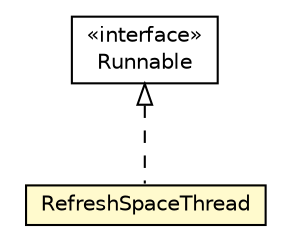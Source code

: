 #!/usr/local/bin/dot
#
# Class diagram 
# Generated by UMLGraph version R5_6-24-gf6e263 (http://www.umlgraph.org/)
#

digraph G {
	edge [fontname="Helvetica",fontsize=10,labelfontname="Helvetica",labelfontsize=10];
	node [fontname="Helvetica",fontsize=10,shape=plaintext];
	nodesep=0.25;
	ranksep=0.5;
	// org.universAAL.middleware.managers.space.util.RefreshSpaceThread
	c311817 [label=<<table title="org.universAAL.middleware.managers.space.util.RefreshSpaceThread" border="0" cellborder="1" cellspacing="0" cellpadding="2" port="p" bgcolor="lemonChiffon" href="./RefreshSpaceThread.html">
		<tr><td><table border="0" cellspacing="0" cellpadding="1">
<tr><td align="center" balign="center"> RefreshSpaceThread </td></tr>
		</table></td></tr>
		</table>>, URL="./RefreshSpaceThread.html", fontname="Helvetica", fontcolor="black", fontsize=10.0];
	//org.universAAL.middleware.managers.space.util.RefreshSpaceThread implements java.lang.Runnable
	c312111:p -> c311817:p [dir=back,arrowtail=empty,style=dashed];
	// java.lang.Runnable
	c312111 [label=<<table title="java.lang.Runnable" border="0" cellborder="1" cellspacing="0" cellpadding="2" port="p" href="http://java.sun.com/j2se/1.4.2/docs/api/java/lang/Runnable.html">
		<tr><td><table border="0" cellspacing="0" cellpadding="1">
<tr><td align="center" balign="center"> &#171;interface&#187; </td></tr>
<tr><td align="center" balign="center"> Runnable </td></tr>
		</table></td></tr>
		</table>>, URL="http://java.sun.com/j2se/1.4.2/docs/api/java/lang/Runnable.html", fontname="Helvetica", fontcolor="black", fontsize=10.0];
}

